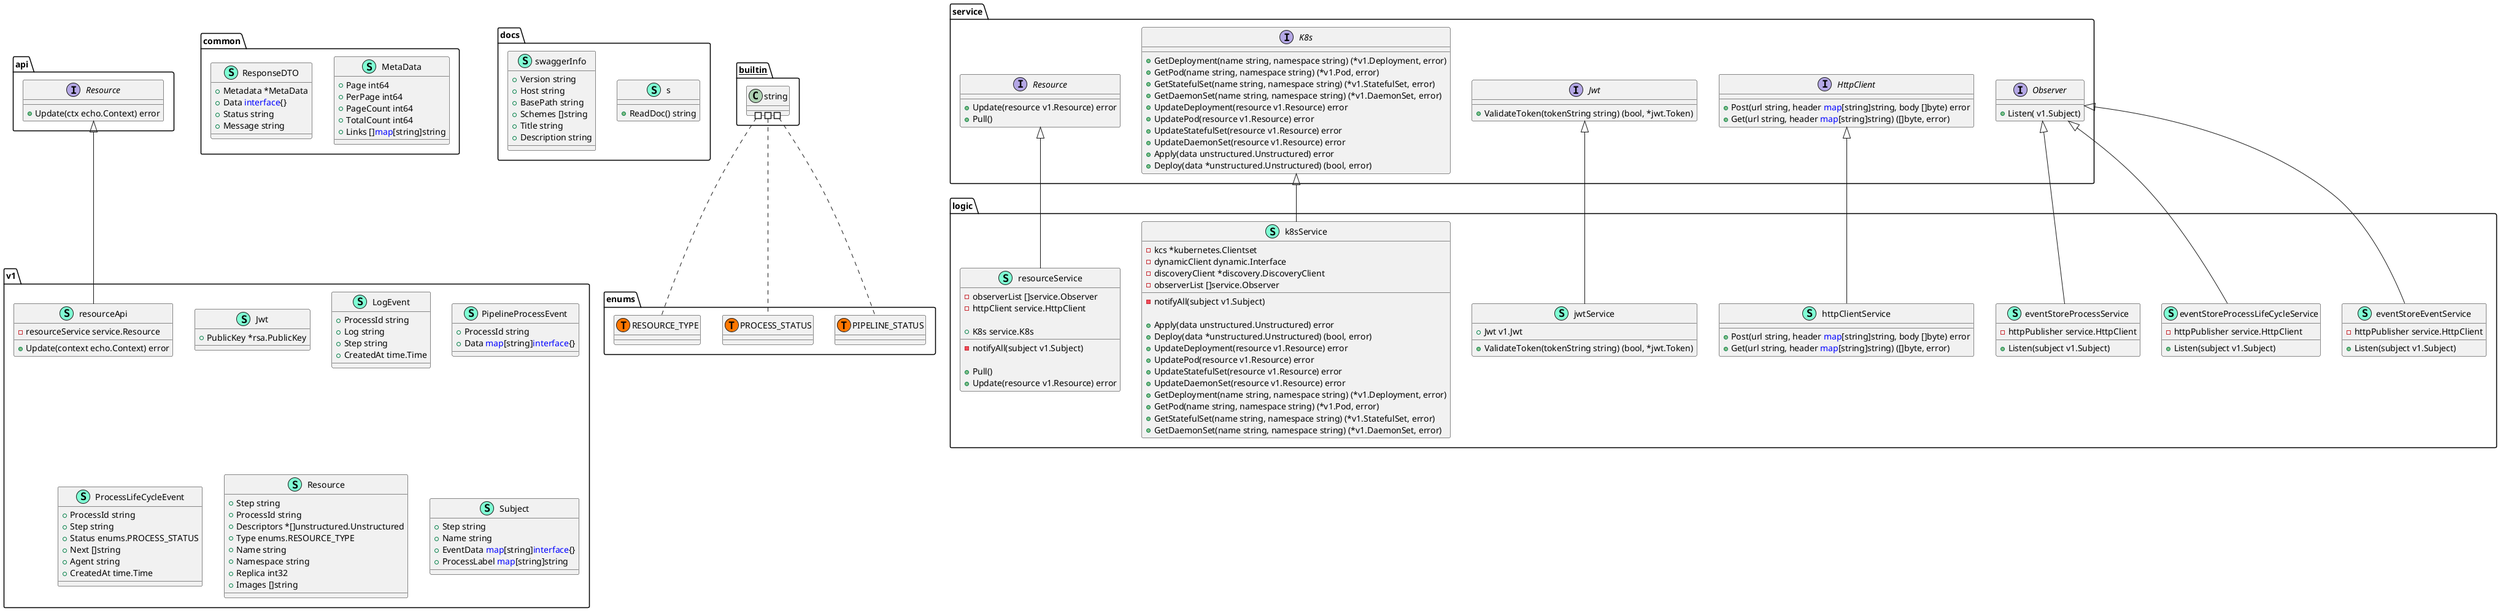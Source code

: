 @startuml
namespace api {
    interface Resource  {
        + Update(ctx echo.Context) error

    }
}


namespace common {
    class MetaData << (S,Aquamarine) >> {
        + Page int64
        + PerPage int64
        + PageCount int64
        + TotalCount int64
        + Links []<font color=blue>map</font>[string]string

    }
    class ResponseDTO << (S,Aquamarine) >> {
        + Metadata *MetaData
        + Data <font color=blue>interface</font>{}
        + Status string
        + Message string

    }
}


namespace docs {
    class s << (S,Aquamarine) >> {
        + ReadDoc() string

    }
    class swaggerInfo << (S,Aquamarine) >> {
        + Version string
        + Host string
        + BasePath string
        + Schemes []string
        + Title string
        + Description string

    }
}


namespace enums {
    class enums.PIPELINE_STATUS << (T, #FF7700) >>  {
    }
    class enums.PROCESS_STATUS << (T, #FF7700) >>  {
    }
    class enums.RESOURCE_TYPE << (T, #FF7700) >>  {
    }
}


namespace logic {
    class eventStoreEventService << (S,Aquamarine) >> {
        - httpPublisher service.HttpClient

        + Listen(subject v1.Subject) 

    }
    class eventStoreProcessLifeCycleService << (S,Aquamarine) >> {
        - httpPublisher service.HttpClient

        + Listen(subject v1.Subject) 

    }
    class eventStoreProcessService << (S,Aquamarine) >> {
        - httpPublisher service.HttpClient

        + Listen(subject v1.Subject) 

    }
    class httpClientService << (S,Aquamarine) >> {
        + Post(url string, header <font color=blue>map</font>[string]string, body []byte) error
        + Get(url string, header <font color=blue>map</font>[string]string) ([]byte, error)

    }
    class jwtService << (S,Aquamarine) >> {
        + Jwt v1.Jwt

        + ValidateToken(tokenString string) (bool, *jwt.Token)

    }
    class k8sService << (S,Aquamarine) >> {
        - kcs *kubernetes.Clientset
        - dynamicClient dynamic.Interface
        - discoveryClient *discovery.DiscoveryClient
        - observerList []service.Observer

        - notifyAll(subject v1.Subject) 

        + Apply(data unstructured.Unstructured) error
        + Deploy(data *unstructured.Unstructured) (bool, error)
        + UpdateDeployment(resource v1.Resource) error
        + UpdatePod(resource v1.Resource) error
        + UpdateStatefulSet(resource v1.Resource) error
        + UpdateDaemonSet(resource v1.Resource) error
        + GetDeployment(name string, namespace string) (*v1.Deployment, error)
        + GetPod(name string, namespace string) (*v1.Pod, error)
        + GetStatefulSet(name string, namespace string) (*v1.StatefulSet, error)
        + GetDaemonSet(name string, namespace string) (*v1.DaemonSet, error)

    }
    class resourceService << (S,Aquamarine) >> {
        - observerList []service.Observer
        - httpClient service.HttpClient

        + K8s service.K8s

        - notifyAll(subject v1.Subject) 

        + Pull() 
        + Update(resource v1.Resource) error

    }
}

"service.Observer" <|-- "logic.eventStoreEventService"
"service.Observer" <|-- "logic.eventStoreProcessLifeCycleService"
"service.Observer" <|-- "logic.eventStoreProcessService"
"service.HttpClient" <|-- "logic.httpClientService"
"service.Jwt" <|-- "logic.jwtService"
"service.K8s" <|-- "logic.k8sService"
"service.Resource" <|-- "logic.resourceService"

namespace service {
    interface HttpClient  {
        + Post(url string, header <font color=blue>map</font>[string]string, body []byte) error
        + Get(url string, header <font color=blue>map</font>[string]string) ([]byte, error)

    }
    interface Jwt  {
        + ValidateToken(tokenString string) (bool, *jwt.Token)

    }
    interface K8s  {
        + GetDeployment(name string, namespace string) (*v1.Deployment, error)
        + GetPod(name string, namespace string) (*v1.Pod, error)
        + GetStatefulSet(name string, namespace string) (*v1.StatefulSet, error)
        + GetDaemonSet(name string, namespace string) (*v1.DaemonSet, error)
        + UpdateDeployment(resource v1.Resource) error
        + UpdatePod(resource v1.Resource) error
        + UpdateStatefulSet(resource v1.Resource) error
        + UpdateDaemonSet(resource v1.Resource) error
        + Apply(data unstructured.Unstructured) error
        + Deploy(data *unstructured.Unstructured) (bool, error)

    }
    interface Observer  {
        + Listen( v1.Subject) 

    }
    interface Resource  {
        + Update(resource v1.Resource) error
        + Pull() 

    }
}


namespace v1 {
    class Jwt << (S,Aquamarine) >> {
        + PublicKey *rsa.PublicKey

    }
    class LogEvent << (S,Aquamarine) >> {
        + ProcessId string
        + Log string
        + Step string
        + CreatedAt time.Time

    }
    class PipelineProcessEvent << (S,Aquamarine) >> {
        + ProcessId string
        + Data <font color=blue>map</font>[string]<font color=blue>interface</font>{}

    }
    class ProcessLifeCycleEvent << (S,Aquamarine) >> {
        + ProcessId string
        + Step string
        + Status enums.PROCESS_STATUS
        + Next []string
        + Agent string
        + CreatedAt time.Time

    }
    class Resource << (S,Aquamarine) >> {
        + Step string
        + ProcessId string
        + Descriptors *[]unstructured.Unstructured
        + Type enums.RESOURCE_TYPE
        + Name string
        + Namespace string
        + Replica int32
        + Images []string

    }
    class Subject << (S,Aquamarine) >> {
        + Step string
        + Name string
        + EventData <font color=blue>map</font>[string]<font color=blue>interface</font>{}
        + ProcessLabel <font color=blue>map</font>[string]string

    }
    class resourceApi << (S,Aquamarine) >> {
        - resourceService service.Resource

        + Update(context echo.Context) error

    }
}

"api.Resource" <|-- "v1.resourceApi"

"__builtin__.string" #.. "enums.PIPELINE_STATUS"
"__builtin__.string" #.. "enums.PROCESS_STATUS"
"__builtin__.string" #.. "enums.RESOURCE_TYPE"
@enduml
